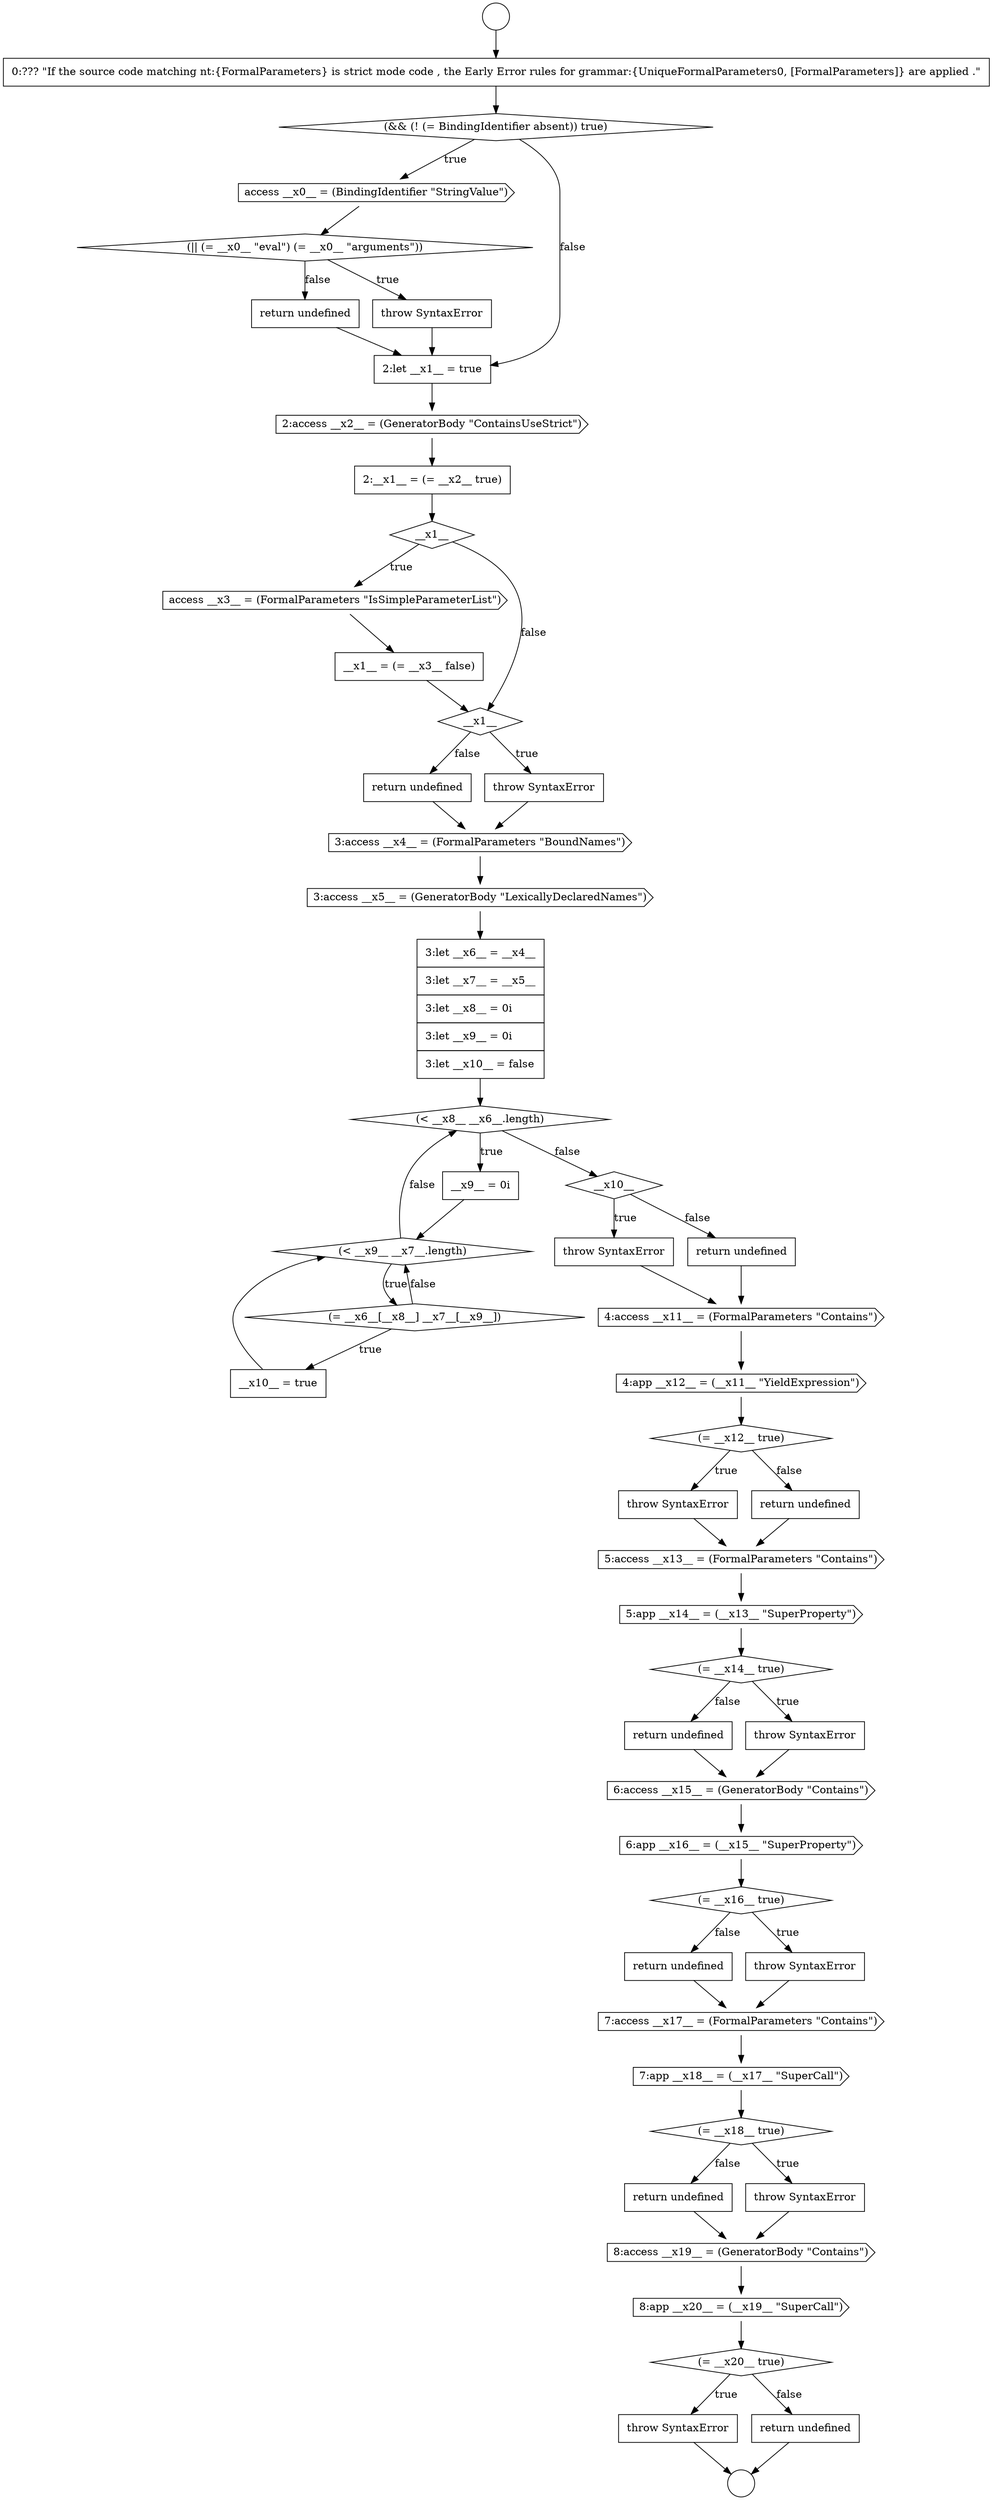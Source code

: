 digraph {
  node20078 [shape=none, margin=0, label=<<font color="black">
    <table border="0" cellborder="1" cellspacing="0" cellpadding="10">
      <tr><td align="left">return undefined</td></tr>
    </table>
  </font>> color="black" fillcolor="white" style=filled]
  node20057 [shape=none, margin=0, label=<<font color="black">
    <table border="0" cellborder="1" cellspacing="0" cellpadding="10">
      <tr><td align="left">return undefined</td></tr>
    </table>
  </font>> color="black" fillcolor="white" style=filled]
  node20052 [shape=diamond, label=<<font color="black">__x1__</font>> color="black" fillcolor="white" style=filled]
  node20064 [shape=diamond, label=<<font color="black">(= __x6__[__x8__] __x7__[__x9__])</font>> color="black" fillcolor="white" style=filled]
  node20075 [shape=cds, label=<<font color="black">5:app __x14__ = (__x13__ &quot;SuperProperty&quot;)</font>> color="black" fillcolor="white" style=filled]
  node20060 [shape=none, margin=0, label=<<font color="black">
    <table border="0" cellborder="1" cellspacing="0" cellpadding="10">
      <tr><td align="left">3:let __x6__ = __x4__</td></tr>
      <tr><td align="left">3:let __x7__ = __x5__</td></tr>
      <tr><td align="left">3:let __x8__ = 0i</td></tr>
      <tr><td align="left">3:let __x9__ = 0i</td></tr>
      <tr><td align="left">3:let __x10__ = false</td></tr>
    </table>
  </font>> color="black" fillcolor="white" style=filled]
  node20051 [shape=none, margin=0, label=<<font color="black">
    <table border="0" cellborder="1" cellspacing="0" cellpadding="10">
      <tr><td align="left">2:__x1__ = (= __x2__ true)</td></tr>
    </table>
  </font>> color="black" fillcolor="white" style=filled]
  node20041 [shape=circle label=" " color="black" fillcolor="white" style=filled]
  node20089 [shape=cds, label=<<font color="black">8:access __x19__ = (GeneratorBody &quot;Contains&quot;)</font>> color="black" fillcolor="white" style=filled]
  node20044 [shape=diamond, label=<<font color="black">(&amp;&amp; (! (= BindingIdentifier absent)) true)</font>> color="black" fillcolor="white" style=filled]
  node20045 [shape=cds, label=<<font color="black">access __x0__ = (BindingIdentifier &quot;StringValue&quot;)</font>> color="black" fillcolor="white" style=filled]
  node20054 [shape=none, margin=0, label=<<font color="black">
    <table border="0" cellborder="1" cellspacing="0" cellpadding="10">
      <tr><td align="left">__x1__ = (= __x3__ false)</td></tr>
    </table>
  </font>> color="black" fillcolor="white" style=filled]
  node20058 [shape=cds, label=<<font color="black">3:access __x4__ = (FormalParameters &quot;BoundNames&quot;)</font>> color="black" fillcolor="white" style=filled]
  node20056 [shape=none, margin=0, label=<<font color="black">
    <table border="0" cellborder="1" cellspacing="0" cellpadding="10">
      <tr><td align="left">throw SyntaxError</td></tr>
    </table>
  </font>> color="black" fillcolor="white" style=filled]
  node20046 [shape=diamond, label=<<font color="black">(|| (= __x0__ &quot;eval&quot;) (= __x0__ &quot;arguments&quot;))</font>> color="black" fillcolor="white" style=filled]
  node20081 [shape=diamond, label=<<font color="black">(= __x16__ true)</font>> color="black" fillcolor="white" style=filled]
  node20088 [shape=none, margin=0, label=<<font color="black">
    <table border="0" cellborder="1" cellspacing="0" cellpadding="10">
      <tr><td align="left">return undefined</td></tr>
    </table>
  </font>> color="black" fillcolor="white" style=filled]
  node20063 [shape=diamond, label=<<font color="black">(&lt; __x9__ __x7__.length)</font>> color="black" fillcolor="white" style=filled]
  node20066 [shape=diamond, label=<<font color="black">__x10__</font>> color="black" fillcolor="white" style=filled]
  node20070 [shape=cds, label=<<font color="black">4:app __x12__ = (__x11__ &quot;YieldExpression&quot;)</font>> color="black" fillcolor="white" style=filled]
  node20059 [shape=cds, label=<<font color="black">3:access __x5__ = (GeneratorBody &quot;LexicallyDeclaredNames&quot;)</font>> color="black" fillcolor="white" style=filled]
  node20074 [shape=cds, label=<<font color="black">5:access __x13__ = (FormalParameters &quot;Contains&quot;)</font>> color="black" fillcolor="white" style=filled]
  node20049 [shape=none, margin=0, label=<<font color="black">
    <table border="0" cellborder="1" cellspacing="0" cellpadding="10">
      <tr><td align="left">2:let __x1__ = true</td></tr>
    </table>
  </font>> color="black" fillcolor="white" style=filled]
  node20042 [shape=circle label=" " color="black" fillcolor="white" style=filled]
  node20091 [shape=diamond, label=<<font color="black">(= __x20__ true)</font>> color="black" fillcolor="white" style=filled]
  node20053 [shape=cds, label=<<font color="black">access __x3__ = (FormalParameters &quot;IsSimpleParameterList&quot;)</font>> color="black" fillcolor="white" style=filled]
  node20085 [shape=cds, label=<<font color="black">7:app __x18__ = (__x17__ &quot;SuperCall&quot;)</font>> color="black" fillcolor="white" style=filled]
  node20084 [shape=cds, label=<<font color="black">7:access __x17__ = (FormalParameters &quot;Contains&quot;)</font>> color="black" fillcolor="white" style=filled]
  node20079 [shape=cds, label=<<font color="black">6:access __x15__ = (GeneratorBody &quot;Contains&quot;)</font>> color="black" fillcolor="white" style=filled]
  node20047 [shape=none, margin=0, label=<<font color="black">
    <table border="0" cellborder="1" cellspacing="0" cellpadding="10">
      <tr><td align="left">throw SyntaxError</td></tr>
    </table>
  </font>> color="black" fillcolor="white" style=filled]
  node20065 [shape=none, margin=0, label=<<font color="black">
    <table border="0" cellborder="1" cellspacing="0" cellpadding="10">
      <tr><td align="left">__x10__ = true</td></tr>
    </table>
  </font>> color="black" fillcolor="white" style=filled]
  node20092 [shape=none, margin=0, label=<<font color="black">
    <table border="0" cellborder="1" cellspacing="0" cellpadding="10">
      <tr><td align="left">throw SyntaxError</td></tr>
    </table>
  </font>> color="black" fillcolor="white" style=filled]
  node20069 [shape=cds, label=<<font color="black">4:access __x11__ = (FormalParameters &quot;Contains&quot;)</font>> color="black" fillcolor="white" style=filled]
  node20043 [shape=none, margin=0, label=<<font color="black">
    <table border="0" cellborder="1" cellspacing="0" cellpadding="10">
      <tr><td align="left">0:??? &quot;If the source code matching nt:{FormalParameters} is strict mode code , the Early Error rules for grammar:{UniqueFormalParameters0, [FormalParameters]} are applied .&quot;</td></tr>
    </table>
  </font>> color="black" fillcolor="white" style=filled]
  node20048 [shape=none, margin=0, label=<<font color="black">
    <table border="0" cellborder="1" cellspacing="0" cellpadding="10">
      <tr><td align="left">return undefined</td></tr>
    </table>
  </font>> color="black" fillcolor="white" style=filled]
  node20083 [shape=none, margin=0, label=<<font color="black">
    <table border="0" cellborder="1" cellspacing="0" cellpadding="10">
      <tr><td align="left">return undefined</td></tr>
    </table>
  </font>> color="black" fillcolor="white" style=filled]
  node20068 [shape=none, margin=0, label=<<font color="black">
    <table border="0" cellborder="1" cellspacing="0" cellpadding="10">
      <tr><td align="left">return undefined</td></tr>
    </table>
  </font>> color="black" fillcolor="white" style=filled]
  node20061 [shape=diamond, label=<<font color="black">(&lt; __x8__ __x6__.length)</font>> color="black" fillcolor="white" style=filled]
  node20093 [shape=none, margin=0, label=<<font color="black">
    <table border="0" cellborder="1" cellspacing="0" cellpadding="10">
      <tr><td align="left">return undefined</td></tr>
    </table>
  </font>> color="black" fillcolor="white" style=filled]
  node20076 [shape=diamond, label=<<font color="black">(= __x14__ true)</font>> color="black" fillcolor="white" style=filled]
  node20087 [shape=none, margin=0, label=<<font color="black">
    <table border="0" cellborder="1" cellspacing="0" cellpadding="10">
      <tr><td align="left">throw SyntaxError</td></tr>
    </table>
  </font>> color="black" fillcolor="white" style=filled]
  node20080 [shape=cds, label=<<font color="black">6:app __x16__ = (__x15__ &quot;SuperProperty&quot;)</font>> color="black" fillcolor="white" style=filled]
  node20055 [shape=diamond, label=<<font color="black">__x1__</font>> color="black" fillcolor="white" style=filled]
  node20062 [shape=none, margin=0, label=<<font color="black">
    <table border="0" cellborder="1" cellspacing="0" cellpadding="10">
      <tr><td align="left">__x9__ = 0i</td></tr>
    </table>
  </font>> color="black" fillcolor="white" style=filled]
  node20077 [shape=none, margin=0, label=<<font color="black">
    <table border="0" cellborder="1" cellspacing="0" cellpadding="10">
      <tr><td align="left">throw SyntaxError</td></tr>
    </table>
  </font>> color="black" fillcolor="white" style=filled]
  node20082 [shape=none, margin=0, label=<<font color="black">
    <table border="0" cellborder="1" cellspacing="0" cellpadding="10">
      <tr><td align="left">throw SyntaxError</td></tr>
    </table>
  </font>> color="black" fillcolor="white" style=filled]
  node20067 [shape=none, margin=0, label=<<font color="black">
    <table border="0" cellborder="1" cellspacing="0" cellpadding="10">
      <tr><td align="left">throw SyntaxError</td></tr>
    </table>
  </font>> color="black" fillcolor="white" style=filled]
  node20050 [shape=cds, label=<<font color="black">2:access __x2__ = (GeneratorBody &quot;ContainsUseStrict&quot;)</font>> color="black" fillcolor="white" style=filled]
  node20072 [shape=none, margin=0, label=<<font color="black">
    <table border="0" cellborder="1" cellspacing="0" cellpadding="10">
      <tr><td align="left">throw SyntaxError</td></tr>
    </table>
  </font>> color="black" fillcolor="white" style=filled]
  node20090 [shape=cds, label=<<font color="black">8:app __x20__ = (__x19__ &quot;SuperCall&quot;)</font>> color="black" fillcolor="white" style=filled]
  node20073 [shape=none, margin=0, label=<<font color="black">
    <table border="0" cellborder="1" cellspacing="0" cellpadding="10">
      <tr><td align="left">return undefined</td></tr>
    </table>
  </font>> color="black" fillcolor="white" style=filled]
  node20086 [shape=diamond, label=<<font color="black">(= __x18__ true)</font>> color="black" fillcolor="white" style=filled]
  node20071 [shape=diamond, label=<<font color="black">(= __x12__ true)</font>> color="black" fillcolor="white" style=filled]
  node20085 -> node20086 [ color="black"]
  node20075 -> node20076 [ color="black"]
  node20090 -> node20091 [ color="black"]
  node20086 -> node20087 [label=<<font color="black">true</font>> color="black"]
  node20086 -> node20088 [label=<<font color="black">false</font>> color="black"]
  node20052 -> node20053 [label=<<font color="black">true</font>> color="black"]
  node20052 -> node20055 [label=<<font color="black">false</font>> color="black"]
  node20074 -> node20075 [ color="black"]
  node20058 -> node20059 [ color="black"]
  node20043 -> node20044 [ color="black"]
  node20088 -> node20089 [ color="black"]
  node20072 -> node20074 [ color="black"]
  node20083 -> node20084 [ color="black"]
  node20056 -> node20058 [ color="black"]
  node20044 -> node20045 [label=<<font color="black">true</font>> color="black"]
  node20044 -> node20049 [label=<<font color="black">false</font>> color="black"]
  node20049 -> node20050 [ color="black"]
  node20077 -> node20079 [ color="black"]
  node20093 -> node20042 [ color="black"]
  node20084 -> node20085 [ color="black"]
  node20079 -> node20080 [ color="black"]
  node20065 -> node20063 [ color="black"]
  node20066 -> node20067 [label=<<font color="black">true</font>> color="black"]
  node20066 -> node20068 [label=<<font color="black">false</font>> color="black"]
  node20076 -> node20077 [label=<<font color="black">true</font>> color="black"]
  node20076 -> node20078 [label=<<font color="black">false</font>> color="black"]
  node20051 -> node20052 [ color="black"]
  node20055 -> node20056 [label=<<font color="black">true</font>> color="black"]
  node20055 -> node20057 [label=<<font color="black">false</font>> color="black"]
  node20071 -> node20072 [label=<<font color="black">true</font>> color="black"]
  node20071 -> node20073 [label=<<font color="black">false</font>> color="black"]
  node20046 -> node20047 [label=<<font color="black">true</font>> color="black"]
  node20046 -> node20048 [label=<<font color="black">false</font>> color="black"]
  node20054 -> node20055 [ color="black"]
  node20068 -> node20069 [ color="black"]
  node20091 -> node20092 [label=<<font color="black">true</font>> color="black"]
  node20091 -> node20093 [label=<<font color="black">false</font>> color="black"]
  node20092 -> node20042 [ color="black"]
  node20073 -> node20074 [ color="black"]
  node20061 -> node20062 [label=<<font color="black">true</font>> color="black"]
  node20061 -> node20066 [label=<<font color="black">false</font>> color="black"]
  node20069 -> node20070 [ color="black"]
  node20062 -> node20063 [ color="black"]
  node20045 -> node20046 [ color="black"]
  node20063 -> node20064 [label=<<font color="black">true</font>> color="black"]
  node20063 -> node20061 [label=<<font color="black">false</font>> color="black"]
  node20050 -> node20051 [ color="black"]
  node20060 -> node20061 [ color="black"]
  node20059 -> node20060 [ color="black"]
  node20082 -> node20084 [ color="black"]
  node20047 -> node20049 [ color="black"]
  node20057 -> node20058 [ color="black"]
  node20053 -> node20054 [ color="black"]
  node20087 -> node20089 [ color="black"]
  node20081 -> node20082 [label=<<font color="black">true</font>> color="black"]
  node20081 -> node20083 [label=<<font color="black">false</font>> color="black"]
  node20067 -> node20069 [ color="black"]
  node20078 -> node20079 [ color="black"]
  node20089 -> node20090 [ color="black"]
  node20080 -> node20081 [ color="black"]
  node20048 -> node20049 [ color="black"]
  node20041 -> node20043 [ color="black"]
  node20070 -> node20071 [ color="black"]
  node20064 -> node20065 [label=<<font color="black">true</font>> color="black"]
  node20064 -> node20063 [label=<<font color="black">false</font>> color="black"]
}
